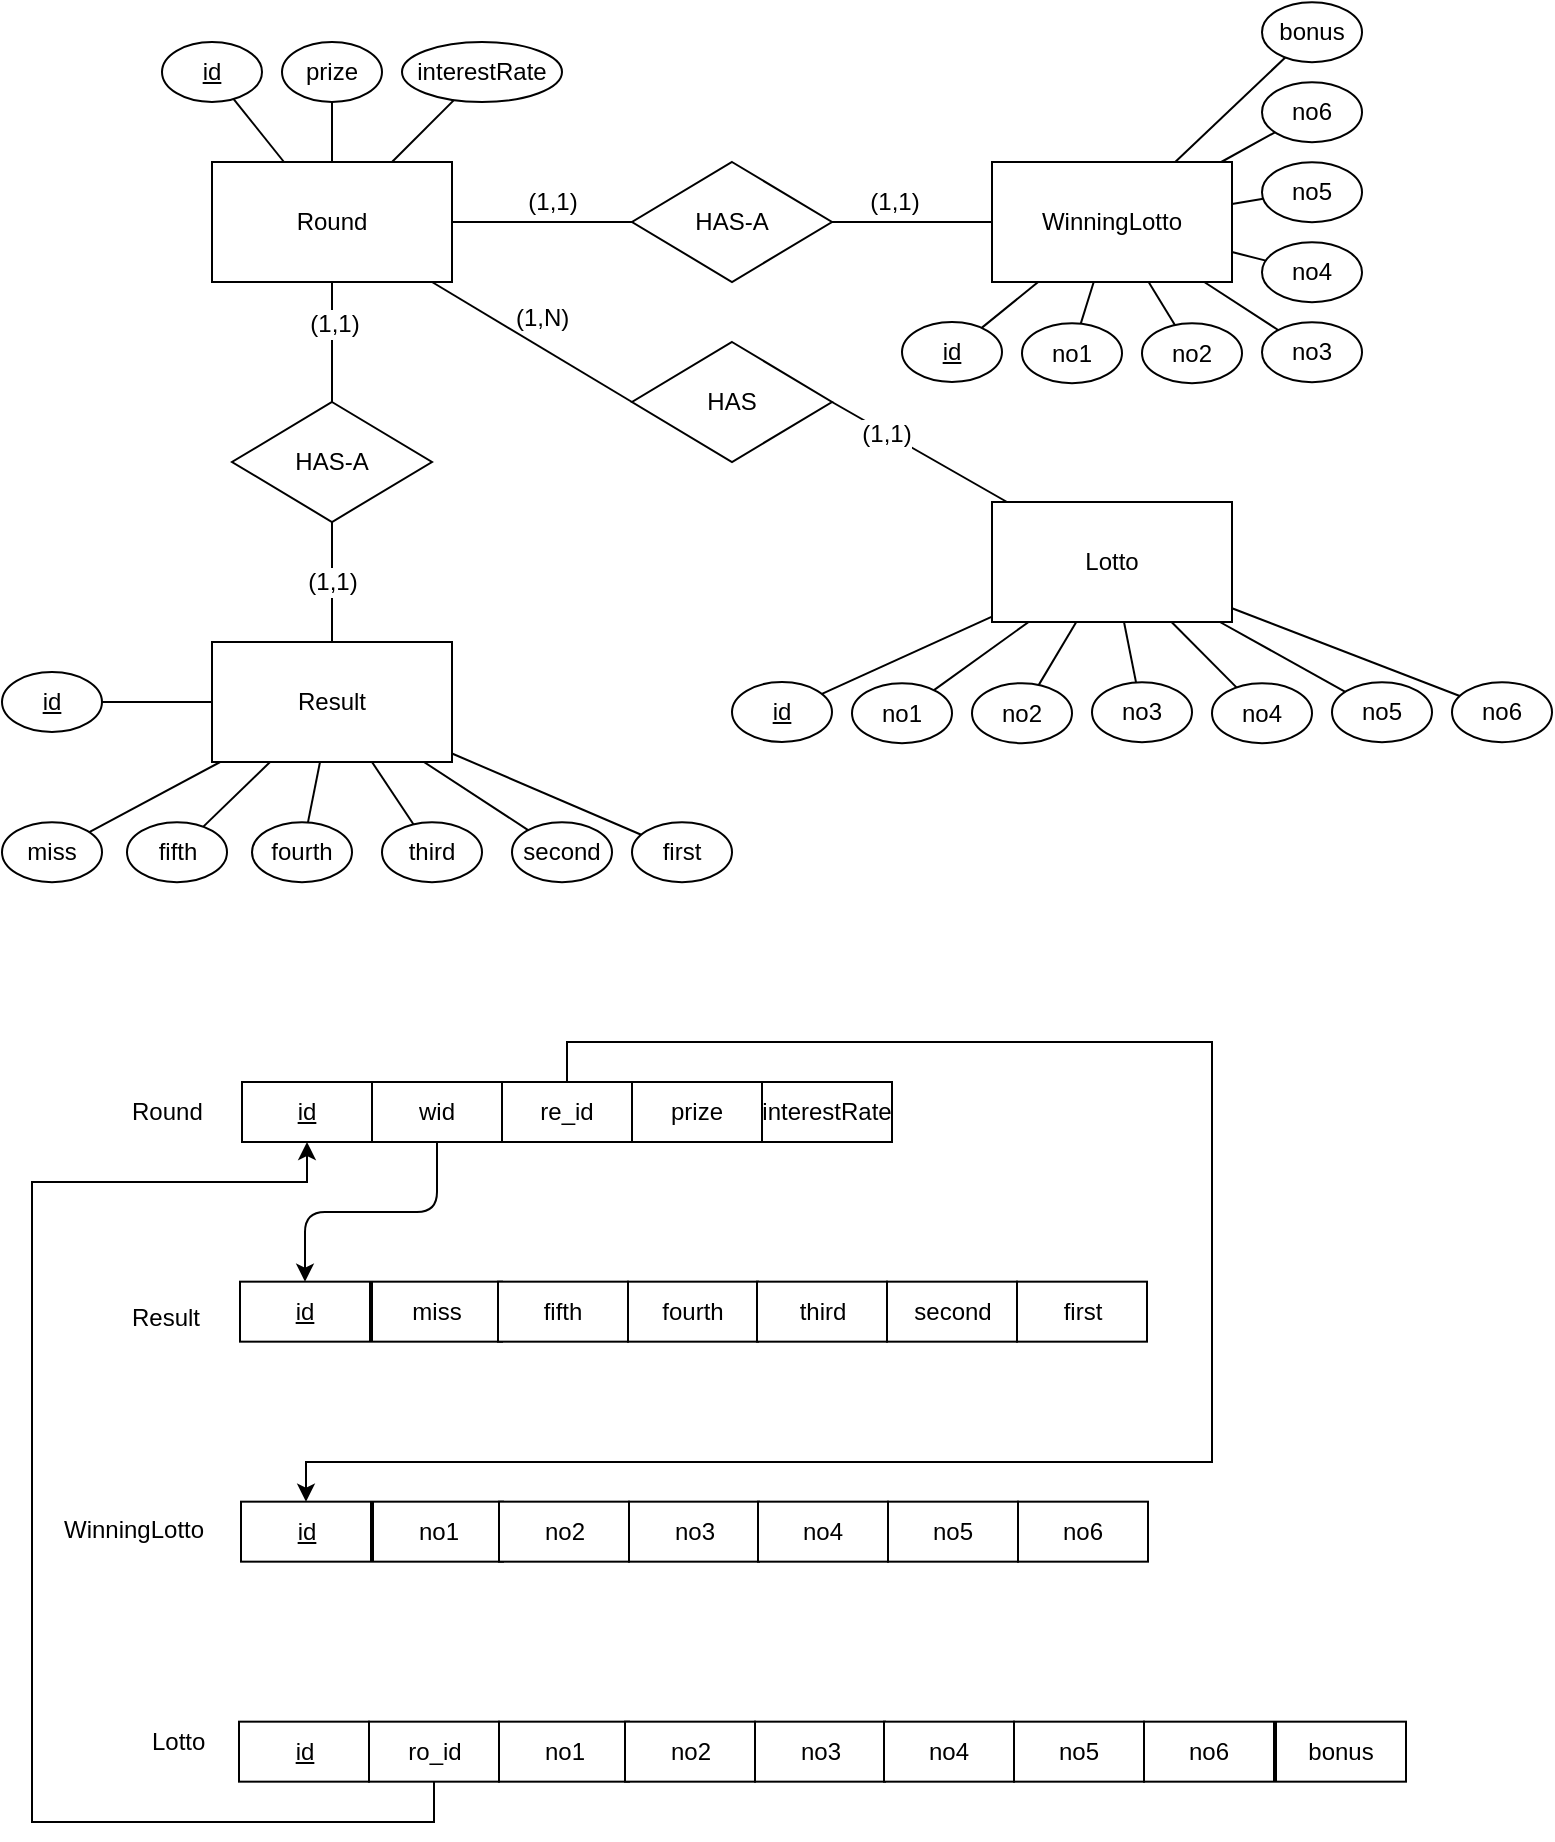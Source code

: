 <mxfile version="10.7.6" type="device"><diagram id="BzDHiezq56rt34KVZ13H" name="Page-1"><mxGraphModel dx="464" dy="896" grid="1" gridSize="10" guides="1" tooltips="1" connect="1" arrows="1" fold="1" page="1" pageScale="1" pageWidth="827" pageHeight="1169" math="0" shadow="0"><root><mxCell id="0"/><mxCell id="1" parent="0"/><mxCell id="VZZbP6aea10M6XwQ_esf-1" value="Round&lt;br&gt;" style="rounded=0;whiteSpace=wrap;html=1;" vertex="1" parent="1"><mxGeometry x="140" y="170" width="120" height="60" as="geometry"/></mxCell><mxCell id="VZZbP6aea10M6XwQ_esf-2" value="WinningLotto&lt;br&gt;" style="rounded=0;whiteSpace=wrap;html=1;" vertex="1" parent="1"><mxGeometry x="530" y="170" width="120" height="60" as="geometry"/></mxCell><mxCell id="VZZbP6aea10M6XwQ_esf-3" value="Lotto&lt;br&gt;" style="rounded=0;whiteSpace=wrap;html=1;" vertex="1" parent="1"><mxGeometry x="530" y="340" width="120" height="60" as="geometry"/></mxCell><mxCell id="VZZbP6aea10M6XwQ_esf-4" value="HAS-A" style="rhombus;whiteSpace=wrap;html=1;" vertex="1" parent="1"><mxGeometry x="350" y="170" width="100" height="60" as="geometry"/></mxCell><mxCell id="VZZbP6aea10M6XwQ_esf-5" value="HAS" style="rhombus;whiteSpace=wrap;html=1;" vertex="1" parent="1"><mxGeometry x="350" y="260" width="100" height="60" as="geometry"/></mxCell><mxCell id="VZZbP6aea10M6XwQ_esf-6" value="" style="endArrow=none;html=1;exitX=0;exitY=0.5;exitDx=0;exitDy=0;" edge="1" parent="1" source="VZZbP6aea10M6XwQ_esf-4" target="VZZbP6aea10M6XwQ_esf-1"><mxGeometry width="50" height="50" relative="1" as="geometry"><mxPoint x="140" y="470" as="sourcePoint"/><mxPoint x="190" y="420" as="targetPoint"/></mxGeometry></mxCell><mxCell id="VZZbP6aea10M6XwQ_esf-10" value="(1,1)" style="text;html=1;resizable=0;points=[];align=center;verticalAlign=middle;labelBackgroundColor=#ffffff;" vertex="1" connectable="0" parent="VZZbP6aea10M6XwQ_esf-6"><mxGeometry x="0.473" y="-1" relative="1" as="geometry"><mxPoint x="26.5" y="-9" as="offset"/></mxGeometry></mxCell><mxCell id="VZZbP6aea10M6XwQ_esf-7" value="" style="endArrow=none;html=1;exitX=1;exitY=0.5;exitDx=0;exitDy=0;" edge="1" parent="1" source="VZZbP6aea10M6XwQ_esf-4" target="VZZbP6aea10M6XwQ_esf-2"><mxGeometry width="50" height="50" relative="1" as="geometry"><mxPoint x="140" y="470" as="sourcePoint"/><mxPoint x="190" y="420" as="targetPoint"/></mxGeometry></mxCell><mxCell id="VZZbP6aea10M6XwQ_esf-11" value="(1,1)" style="text;html=1;resizable=0;points=[];align=center;verticalAlign=middle;labelBackgroundColor=#ffffff;" vertex="1" connectable="0" parent="VZZbP6aea10M6XwQ_esf-7"><mxGeometry x="-0.43" y="1" relative="1" as="geometry"><mxPoint x="7.5" y="-9" as="offset"/></mxGeometry></mxCell><mxCell id="VZZbP6aea10M6XwQ_esf-8" value="" style="endArrow=none;html=1;exitX=0;exitY=0.5;exitDx=0;exitDy=0;" edge="1" parent="1" source="VZZbP6aea10M6XwQ_esf-5" target="VZZbP6aea10M6XwQ_esf-1"><mxGeometry width="50" height="50" relative="1" as="geometry"><mxPoint x="140" y="470" as="sourcePoint"/><mxPoint x="190" y="420" as="targetPoint"/></mxGeometry></mxCell><mxCell id="VZZbP6aea10M6XwQ_esf-9" value="" style="endArrow=none;html=1;exitX=1;exitY=0.5;exitDx=0;exitDy=0;" edge="1" parent="1" source="VZZbP6aea10M6XwQ_esf-5" target="VZZbP6aea10M6XwQ_esf-3"><mxGeometry width="50" height="50" relative="1" as="geometry"><mxPoint x="140" y="540" as="sourcePoint"/><mxPoint x="190" y="490" as="targetPoint"/></mxGeometry></mxCell><mxCell id="VZZbP6aea10M6XwQ_esf-24" value="(1,1)" style="text;html=1;resizable=0;points=[];align=center;verticalAlign=middle;labelBackgroundColor=#ffffff;" vertex="1" connectable="0" parent="VZZbP6aea10M6XwQ_esf-9"><mxGeometry x="-0.382" relative="1" as="geometry"><mxPoint as="offset"/></mxGeometry></mxCell><mxCell id="VZZbP6aea10M6XwQ_esf-13" value="(1,N)" style="text;html=1;resizable=0;points=[];autosize=1;align=left;verticalAlign=top;spacingTop=-4;" vertex="1" parent="1"><mxGeometry x="290" y="238" width="40" height="20" as="geometry"/></mxCell><mxCell id="VZZbP6aea10M6XwQ_esf-15" value="Result" style="rounded=0;whiteSpace=wrap;html=1;" vertex="1" parent="1"><mxGeometry x="140" y="410" width="120" height="60" as="geometry"/></mxCell><mxCell id="VZZbP6aea10M6XwQ_esf-16" value="HAS-A" style="rhombus;whiteSpace=wrap;html=1;" vertex="1" parent="1"><mxGeometry x="150" y="290" width="100" height="60" as="geometry"/></mxCell><mxCell id="VZZbP6aea10M6XwQ_esf-17" value="" style="endArrow=none;html=1;" edge="1" parent="1" source="VZZbP6aea10M6XwQ_esf-16" target="VZZbP6aea10M6XwQ_esf-1"><mxGeometry width="50" height="50" relative="1" as="geometry"><mxPoint x="140" y="540" as="sourcePoint"/><mxPoint x="190" y="490" as="targetPoint"/></mxGeometry></mxCell><mxCell id="VZZbP6aea10M6XwQ_esf-19" value="(1,1)" style="text;html=1;resizable=0;points=[];align=center;verticalAlign=middle;labelBackgroundColor=#ffffff;" vertex="1" connectable="0" parent="VZZbP6aea10M6XwQ_esf-17"><mxGeometry x="0.305" y="-1" relative="1" as="geometry"><mxPoint as="offset"/></mxGeometry></mxCell><mxCell id="VZZbP6aea10M6XwQ_esf-18" value="" style="endArrow=none;html=1;" edge="1" parent="1" source="VZZbP6aea10M6XwQ_esf-15" target="VZZbP6aea10M6XwQ_esf-16"><mxGeometry width="50" height="50" relative="1" as="geometry"><mxPoint x="140" y="540" as="sourcePoint"/><mxPoint x="190" y="490" as="targetPoint"/></mxGeometry></mxCell><mxCell id="VZZbP6aea10M6XwQ_esf-20" value="(1,1)" style="text;html=1;resizable=0;points=[];align=center;verticalAlign=middle;labelBackgroundColor=#ffffff;" vertex="1" connectable="0" parent="1"><mxGeometry x="200" y="379.93" as="geometry"><mxPoint as="offset"/></mxGeometry></mxCell><mxCell id="VZZbP6aea10M6XwQ_esf-25" value="&lt;u&gt;id&lt;/u&gt;" style="ellipse;whiteSpace=wrap;html=1;" vertex="1" parent="1"><mxGeometry x="115" y="110" width="50" height="30" as="geometry"/></mxCell><mxCell id="VZZbP6aea10M6XwQ_esf-26" value="prize" style="ellipse;whiteSpace=wrap;html=1;" vertex="1" parent="1"><mxGeometry x="175" y="110" width="50" height="30" as="geometry"/></mxCell><mxCell id="VZZbP6aea10M6XwQ_esf-27" value="interestRate" style="ellipse;whiteSpace=wrap;html=1;" vertex="1" parent="1"><mxGeometry x="235" y="110" width="80" height="30" as="geometry"/></mxCell><mxCell id="VZZbP6aea10M6XwQ_esf-28" value="" style="endArrow=none;html=1;" edge="1" parent="1" source="VZZbP6aea10M6XwQ_esf-1" target="VZZbP6aea10M6XwQ_esf-25"><mxGeometry width="50" height="50" relative="1" as="geometry"><mxPoint x="50" y="540" as="sourcePoint"/><mxPoint x="100" y="490" as="targetPoint"/></mxGeometry></mxCell><mxCell id="VZZbP6aea10M6XwQ_esf-29" value="" style="endArrow=none;html=1;" edge="1" parent="1" source="VZZbP6aea10M6XwQ_esf-1" target="VZZbP6aea10M6XwQ_esf-26"><mxGeometry width="50" height="50" relative="1" as="geometry"><mxPoint x="150" y="207.551" as="sourcePoint"/><mxPoint x="109.953" y="205.916" as="targetPoint"/></mxGeometry></mxCell><mxCell id="VZZbP6aea10M6XwQ_esf-30" value="" style="endArrow=none;html=1;" edge="1" parent="1" source="VZZbP6aea10M6XwQ_esf-1" target="VZZbP6aea10M6XwQ_esf-27"><mxGeometry width="50" height="50" relative="1" as="geometry"><mxPoint x="150" y="186.478" as="sourcePoint"/><mxPoint x="115.992" y="173.146" as="targetPoint"/></mxGeometry></mxCell><mxCell id="VZZbP6aea10M6XwQ_esf-31" value="&lt;u&gt;id&lt;/u&gt;" style="ellipse;whiteSpace=wrap;html=1;" vertex="1" parent="1"><mxGeometry x="35" y="425" width="50" height="30" as="geometry"/></mxCell><mxCell id="VZZbP6aea10M6XwQ_esf-32" value="" style="endArrow=none;html=1;" edge="1" parent="1" source="VZZbP6aea10M6XwQ_esf-15" target="VZZbP6aea10M6XwQ_esf-31"><mxGeometry width="50" height="50" relative="1" as="geometry"><mxPoint x="30" y="540" as="sourcePoint"/><mxPoint x="80" y="490" as="targetPoint"/></mxGeometry></mxCell><mxCell id="VZZbP6aea10M6XwQ_esf-33" value="miss" style="ellipse;whiteSpace=wrap;html=1;" vertex="1" parent="1"><mxGeometry x="35" y="500.071" width="50" height="30" as="geometry"/></mxCell><mxCell id="VZZbP6aea10M6XwQ_esf-34" value="" style="endArrow=none;html=1;" edge="1" parent="1" source="VZZbP6aea10M6XwQ_esf-15" target="VZZbP6aea10M6XwQ_esf-33"><mxGeometry width="50" height="50" relative="1" as="geometry"><mxPoint x="50" y="560" as="sourcePoint"/><mxPoint x="100" y="510" as="targetPoint"/></mxGeometry></mxCell><mxCell id="VZZbP6aea10M6XwQ_esf-35" value="fifth" style="ellipse;whiteSpace=wrap;html=1;" vertex="1" parent="1"><mxGeometry x="97.5" y="500.071" width="50" height="30" as="geometry"/></mxCell><mxCell id="VZZbP6aea10M6XwQ_esf-36" value="fourth" style="ellipse;whiteSpace=wrap;html=1;" vertex="1" parent="1"><mxGeometry x="160" y="500.071" width="50" height="30" as="geometry"/></mxCell><mxCell id="VZZbP6aea10M6XwQ_esf-37" value="third" style="ellipse;whiteSpace=wrap;html=1;" vertex="1" parent="1"><mxGeometry x="225" y="500.071" width="50" height="30" as="geometry"/></mxCell><mxCell id="VZZbP6aea10M6XwQ_esf-38" value="second" style="ellipse;whiteSpace=wrap;html=1;" vertex="1" parent="1"><mxGeometry x="290" y="500.071" width="50" height="30" as="geometry"/></mxCell><mxCell id="VZZbP6aea10M6XwQ_esf-39" value="first" style="ellipse;whiteSpace=wrap;html=1;" vertex="1" parent="1"><mxGeometry x="350" y="500.071" width="50" height="30" as="geometry"/></mxCell><mxCell id="VZZbP6aea10M6XwQ_esf-40" value="" style="endArrow=none;html=1;" edge="1" parent="1" source="VZZbP6aea10M6XwQ_esf-35" target="VZZbP6aea10M6XwQ_esf-15"><mxGeometry width="50" height="50" relative="1" as="geometry"><mxPoint x="50" y="600" as="sourcePoint"/><mxPoint x="100" y="550" as="targetPoint"/></mxGeometry></mxCell><mxCell id="VZZbP6aea10M6XwQ_esf-41" value="" style="endArrow=none;html=1;" edge="1" parent="1" source="VZZbP6aea10M6XwQ_esf-36" target="VZZbP6aea10M6XwQ_esf-15"><mxGeometry width="50" height="50" relative="1" as="geometry"><mxPoint x="144.685" y="503.432" as="sourcePoint"/><mxPoint x="173.399" y="480" as="targetPoint"/></mxGeometry></mxCell><mxCell id="VZZbP6aea10M6XwQ_esf-42" value="" style="endArrow=none;html=1;" edge="1" parent="1" source="VZZbP6aea10M6XwQ_esf-37" target="VZZbP6aea10M6XwQ_esf-15"><mxGeometry width="50" height="50" relative="1" as="geometry"><mxPoint x="154.685" y="513.432" as="sourcePoint"/><mxPoint x="183.399" y="490" as="targetPoint"/></mxGeometry></mxCell><mxCell id="VZZbP6aea10M6XwQ_esf-43" value="" style="endArrow=none;html=1;" edge="1" parent="1" source="VZZbP6aea10M6XwQ_esf-38" target="VZZbP6aea10M6XwQ_esf-15"><mxGeometry width="50" height="50" relative="1" as="geometry"><mxPoint x="250.715" y="511.144" as="sourcePoint"/><mxPoint x="229.981" y="480" as="targetPoint"/></mxGeometry></mxCell><mxCell id="VZZbP6aea10M6XwQ_esf-44" value="" style="endArrow=none;html=1;" edge="1" parent="1" source="VZZbP6aea10M6XwQ_esf-39" target="VZZbP6aea10M6XwQ_esf-15"><mxGeometry width="50" height="50" relative="1" as="geometry"><mxPoint x="300.704" y="495.534" as="sourcePoint"/><mxPoint x="269.922" y="480" as="targetPoint"/></mxGeometry></mxCell><mxCell id="VZZbP6aea10M6XwQ_esf-45" value="&lt;u&gt;id&lt;/u&gt;" style="ellipse;whiteSpace=wrap;html=1;" vertex="1" parent="1"><mxGeometry x="400" y="430" width="50" height="30" as="geometry"/></mxCell><mxCell id="VZZbP6aea10M6XwQ_esf-46" value="no1" style="ellipse;whiteSpace=wrap;html=1;" vertex="1" parent="1"><mxGeometry x="460" y="430.571" width="50" height="30" as="geometry"/></mxCell><mxCell id="VZZbP6aea10M6XwQ_esf-47" value="no2" style="ellipse;whiteSpace=wrap;html=1;" vertex="1" parent="1"><mxGeometry x="520" y="430.571" width="50" height="30" as="geometry"/></mxCell><mxCell id="VZZbP6aea10M6XwQ_esf-48" value="no3" style="ellipse;whiteSpace=wrap;html=1;" vertex="1" parent="1"><mxGeometry x="580" y="430.071" width="50" height="30" as="geometry"/></mxCell><mxCell id="VZZbP6aea10M6XwQ_esf-49" value="no4" style="ellipse;whiteSpace=wrap;html=1;" vertex="1" parent="1"><mxGeometry x="640" y="430.571" width="50" height="30" as="geometry"/></mxCell><mxCell id="VZZbP6aea10M6XwQ_esf-50" value="no5" style="ellipse;whiteSpace=wrap;html=1;" vertex="1" parent="1"><mxGeometry x="700" y="430.071" width="50" height="30" as="geometry"/></mxCell><mxCell id="VZZbP6aea10M6XwQ_esf-51" value="no6" style="ellipse;whiteSpace=wrap;html=1;" vertex="1" parent="1"><mxGeometry x="760" y="430.071" width="50" height="30" as="geometry"/></mxCell><mxCell id="VZZbP6aea10M6XwQ_esf-52" value="" style="endArrow=none;html=1;" edge="1" parent="1" source="VZZbP6aea10M6XwQ_esf-45" target="VZZbP6aea10M6XwQ_esf-3"><mxGeometry width="50" height="50" relative="1" as="geometry"><mxPoint x="420" y="440" as="sourcePoint"/><mxPoint x="100" y="550" as="targetPoint"/></mxGeometry></mxCell><mxCell id="VZZbP6aea10M6XwQ_esf-53" value="" style="endArrow=none;html=1;" edge="1" parent="1" source="VZZbP6aea10M6XwQ_esf-46" target="VZZbP6aea10M6XwQ_esf-3"><mxGeometry width="50" height="50" relative="1" as="geometry"><mxPoint x="454.943" y="445.955" as="sourcePoint"/><mxPoint x="540" y="407.273" as="targetPoint"/></mxGeometry></mxCell><mxCell id="VZZbP6aea10M6XwQ_esf-54" value="" style="endArrow=none;html=1;" edge="1" parent="1" source="VZZbP6aea10M6XwQ_esf-47" target="VZZbP6aea10M6XwQ_esf-3"><mxGeometry width="50" height="50" relative="1" as="geometry"><mxPoint x="511.028" y="444.06" as="sourcePoint"/><mxPoint x="558.318" y="410" as="targetPoint"/></mxGeometry></mxCell><mxCell id="VZZbP6aea10M6XwQ_esf-55" value="" style="endArrow=none;html=1;" edge="1" parent="1" source="VZZbP6aea10M6XwQ_esf-48" target="VZZbP6aea10M6XwQ_esf-3"><mxGeometry width="50" height="50" relative="1" as="geometry"><mxPoint x="563.405" y="441.444" as="sourcePoint"/><mxPoint x="582.136" y="410" as="targetPoint"/></mxGeometry></mxCell><mxCell id="VZZbP6aea10M6XwQ_esf-56" value="" style="endArrow=none;html=1;" edge="1" parent="1" source="VZZbP6aea10M6XwQ_esf-49" target="VZZbP6aea10M6XwQ_esf-3"><mxGeometry width="50" height="50" relative="1" as="geometry"><mxPoint x="612.134" y="440.17" as="sourcePoint"/><mxPoint x="605.994" y="410" as="targetPoint"/></mxGeometry></mxCell><mxCell id="VZZbP6aea10M6XwQ_esf-57" value="" style="endArrow=none;html=1;" edge="1" parent="1" source="VZZbP6aea10M6XwQ_esf-50" target="VZZbP6aea10M6XwQ_esf-3"><mxGeometry width="50" height="50" relative="1" as="geometry"><mxPoint x="662.138" y="442.709" as="sourcePoint"/><mxPoint x="629.773" y="410" as="targetPoint"/></mxGeometry></mxCell><mxCell id="VZZbP6aea10M6XwQ_esf-58" value="" style="endArrow=none;html=1;" edge="1" parent="1" source="VZZbP6aea10M6XwQ_esf-51" target="VZZbP6aea10M6XwQ_esf-3"><mxGeometry width="50" height="50" relative="1" as="geometry"><mxPoint x="716.62" y="444.904" as="sourcePoint"/><mxPoint x="653.949" y="410" as="targetPoint"/></mxGeometry></mxCell><mxCell id="VZZbP6aea10M6XwQ_esf-59" value="&lt;u&gt;id&lt;/u&gt;" style="ellipse;whiteSpace=wrap;html=1;" vertex="1" parent="1"><mxGeometry x="485" y="250" width="50" height="30" as="geometry"/></mxCell><mxCell id="VZZbP6aea10M6XwQ_esf-60" value="no1" style="ellipse;whiteSpace=wrap;html=1;" vertex="1" parent="1"><mxGeometry x="545" y="250.571" width="50" height="30" as="geometry"/></mxCell><mxCell id="VZZbP6aea10M6XwQ_esf-61" value="no2" style="ellipse;whiteSpace=wrap;html=1;" vertex="1" parent="1"><mxGeometry x="605" y="250.571" width="50" height="30" as="geometry"/></mxCell><mxCell id="VZZbP6aea10M6XwQ_esf-62" value="no3" style="ellipse;whiteSpace=wrap;html=1;" vertex="1" parent="1"><mxGeometry x="665" y="250.071" width="50" height="30" as="geometry"/></mxCell><mxCell id="VZZbP6aea10M6XwQ_esf-63" value="no4" style="ellipse;whiteSpace=wrap;html=1;" vertex="1" parent="1"><mxGeometry x="665" y="210.071" width="50" height="30" as="geometry"/></mxCell><mxCell id="VZZbP6aea10M6XwQ_esf-64" value="no5" style="ellipse;whiteSpace=wrap;html=1;" vertex="1" parent="1"><mxGeometry x="665" y="170.071" width="50" height="30" as="geometry"/></mxCell><mxCell id="VZZbP6aea10M6XwQ_esf-65" value="no6" style="ellipse;whiteSpace=wrap;html=1;" vertex="1" parent="1"><mxGeometry x="665" y="130.071" width="50" height="30" as="geometry"/></mxCell><mxCell id="VZZbP6aea10M6XwQ_esf-66" value="bonus" style="ellipse;whiteSpace=wrap;html=1;" vertex="1" parent="1"><mxGeometry x="665" y="90.071" width="50" height="30" as="geometry"/></mxCell><mxCell id="VZZbP6aea10M6XwQ_esf-67" value="" style="endArrow=none;html=1;" edge="1" parent="1" source="VZZbP6aea10M6XwQ_esf-59" target="VZZbP6aea10M6XwQ_esf-2"><mxGeometry width="50" height="50" relative="1" as="geometry"><mxPoint x="170" y="600" as="sourcePoint"/><mxPoint x="220" y="550" as="targetPoint"/></mxGeometry></mxCell><mxCell id="VZZbP6aea10M6XwQ_esf-68" value="" style="endArrow=none;html=1;" edge="1" parent="1" source="VZZbP6aea10M6XwQ_esf-60" target="VZZbP6aea10M6XwQ_esf-2"><mxGeometry width="50" height="50" relative="1" as="geometry"><mxPoint x="534.841" y="262.929" as="sourcePoint"/><mxPoint x="563.077" y="240" as="targetPoint"/></mxGeometry></mxCell><mxCell id="VZZbP6aea10M6XwQ_esf-69" value="" style="endArrow=none;html=1;" edge="1" parent="1" source="VZZbP6aea10M6XwQ_esf-61" target="VZZbP6aea10M6XwQ_esf-2"><mxGeometry width="50" height="50" relative="1" as="geometry"><mxPoint x="584.29" y="260.794" as="sourcePoint"/><mxPoint x="590.85" y="240" as="targetPoint"/></mxGeometry></mxCell><mxCell id="VZZbP6aea10M6XwQ_esf-70" value="" style="endArrow=none;html=1;" edge="1" parent="1" source="VZZbP6aea10M6XwQ_esf-62" target="VZZbP6aea10M6XwQ_esf-2"><mxGeometry width="50" height="50" relative="1" as="geometry"><mxPoint x="631.572" y="261.449" as="sourcePoint"/><mxPoint x="618.301" y="240" as="targetPoint"/></mxGeometry></mxCell><mxCell id="VZZbP6aea10M6XwQ_esf-71" value="" style="endArrow=none;html=1;" edge="1" parent="1" source="VZZbP6aea10M6XwQ_esf-63" target="VZZbP6aea10M6XwQ_esf-2"><mxGeometry width="50" height="50" relative="1" as="geometry"><mxPoint x="683.028" y="264.058" as="sourcePoint"/><mxPoint x="646.103" y="240" as="targetPoint"/></mxGeometry></mxCell><mxCell id="VZZbP6aea10M6XwQ_esf-72" value="" style="endArrow=none;html=1;" edge="1" parent="1" source="VZZbP6aea10M6XwQ_esf-64" target="VZZbP6aea10M6XwQ_esf-2"><mxGeometry width="50" height="50" relative="1" as="geometry"><mxPoint x="676.826" y="229.444" as="sourcePoint"/><mxPoint x="660" y="225.043" as="targetPoint"/></mxGeometry></mxCell><mxCell id="VZZbP6aea10M6XwQ_esf-74" value="" style="endArrow=none;html=1;" edge="1" parent="1" source="VZZbP6aea10M6XwQ_esf-65" target="VZZbP6aea10M6XwQ_esf-2"><mxGeometry width="50" height="50" relative="1" as="geometry"><mxPoint x="675.68" y="198.546" as="sourcePoint"/><mxPoint x="660" y="201.043" as="targetPoint"/></mxGeometry></mxCell><mxCell id="VZZbP6aea10M6XwQ_esf-75" value="" style="endArrow=none;html=1;" edge="1" parent="1" source="VZZbP6aea10M6XwQ_esf-66" target="VZZbP6aea10M6XwQ_esf-2"><mxGeometry width="50" height="50" relative="1" as="geometry"><mxPoint x="681.484" y="165.15" as="sourcePoint"/><mxPoint x="654.616" y="180" as="targetPoint"/></mxGeometry></mxCell><mxCell id="VZZbP6aea10M6XwQ_esf-77" value="&lt;u&gt;id&lt;/u&gt;" style="rounded=0;whiteSpace=wrap;html=1;" vertex="1" parent="1"><mxGeometry x="155" y="630" width="65" height="30" as="geometry"/></mxCell><mxCell id="VZZbP6aea10M6XwQ_esf-78" value="prize" style="rounded=0;whiteSpace=wrap;html=1;" vertex="1" parent="1"><mxGeometry x="350" y="630" width="65" height="30" as="geometry"/></mxCell><mxCell id="VZZbP6aea10M6XwQ_esf-79" value="interestRate" style="rounded=0;whiteSpace=wrap;html=1;" vertex="1" parent="1"><mxGeometry x="415" y="630" width="65" height="30" as="geometry"/></mxCell><mxCell id="VZZbP6aea10M6XwQ_esf-80" value="wid" style="rounded=0;whiteSpace=wrap;html=1;" vertex="1" parent="1"><mxGeometry x="220" y="630" width="65" height="30" as="geometry"/></mxCell><mxCell id="VZZbP6aea10M6XwQ_esf-116" value="" style="edgeStyle=orthogonalEdgeStyle;rounded=0;orthogonalLoop=1;jettySize=auto;html=1;" edge="1" parent="1" source="VZZbP6aea10M6XwQ_esf-81" target="VZZbP6aea10M6XwQ_esf-91"><mxGeometry relative="1" as="geometry"><mxPoint x="317.5" y="550" as="targetPoint"/><Array as="points"><mxPoint x="318" y="610"/><mxPoint x="640" y="610"/><mxPoint x="640" y="820"/><mxPoint x="187" y="820"/></Array></mxGeometry></mxCell><mxCell id="VZZbP6aea10M6XwQ_esf-81" value="re_id" style="rounded=0;whiteSpace=wrap;html=1;" vertex="1" parent="1"><mxGeometry x="285" y="630" width="65" height="30" as="geometry"/></mxCell><mxCell id="VZZbP6aea10M6XwQ_esf-83" value="&lt;u&gt;id&lt;/u&gt;" style="rounded=0;whiteSpace=wrap;html=1;" vertex="1" parent="1"><mxGeometry x="154" y="729.833" width="65" height="30" as="geometry"/></mxCell><mxCell id="VZZbP6aea10M6XwQ_esf-85" value="miss" style="rounded=0;whiteSpace=wrap;html=1;" vertex="1" parent="1"><mxGeometry x="220" y="729.833" width="65" height="30" as="geometry"/></mxCell><mxCell id="VZZbP6aea10M6XwQ_esf-86" value="fifth" style="rounded=0;whiteSpace=wrap;html=1;" vertex="1" parent="1"><mxGeometry x="283" y="729.833" width="65" height="30" as="geometry"/></mxCell><mxCell id="VZZbP6aea10M6XwQ_esf-87" value="fourth" style="rounded=0;whiteSpace=wrap;html=1;" vertex="1" parent="1"><mxGeometry x="348" y="729.833" width="65" height="30" as="geometry"/></mxCell><mxCell id="VZZbP6aea10M6XwQ_esf-88" value="third" style="rounded=0;whiteSpace=wrap;html=1;" vertex="1" parent="1"><mxGeometry x="412.5" y="729.833" width="65" height="30" as="geometry"/></mxCell><mxCell id="VZZbP6aea10M6XwQ_esf-89" value="second" style="rounded=0;whiteSpace=wrap;html=1;" vertex="1" parent="1"><mxGeometry x="477.5" y="729.833" width="65" height="30" as="geometry"/></mxCell><mxCell id="VZZbP6aea10M6XwQ_esf-90" value="first" style="rounded=0;whiteSpace=wrap;html=1;" vertex="1" parent="1"><mxGeometry x="542.5" y="729.833" width="65" height="30" as="geometry"/></mxCell><mxCell id="VZZbP6aea10M6XwQ_esf-91" value="&lt;u&gt;id&lt;/u&gt;" style="rounded=0;whiteSpace=wrap;html=1;" vertex="1" parent="1"><mxGeometry x="154.5" y="839.833" width="65" height="30" as="geometry"/></mxCell><mxCell id="VZZbP6aea10M6XwQ_esf-93" value="no1" style="rounded=0;whiteSpace=wrap;html=1;" vertex="1" parent="1"><mxGeometry x="220.5" y="839.833" width="65" height="30" as="geometry"/></mxCell><mxCell id="VZZbP6aea10M6XwQ_esf-94" value="no2" style="rounded=0;whiteSpace=wrap;html=1;" vertex="1" parent="1"><mxGeometry x="283.5" y="839.833" width="65" height="30" as="geometry"/></mxCell><mxCell id="VZZbP6aea10M6XwQ_esf-95" value="no3" style="rounded=0;whiteSpace=wrap;html=1;" vertex="1" parent="1"><mxGeometry x="348.5" y="839.833" width="65" height="30" as="geometry"/></mxCell><mxCell id="VZZbP6aea10M6XwQ_esf-96" value="no4" style="rounded=0;whiteSpace=wrap;html=1;" vertex="1" parent="1"><mxGeometry x="413" y="839.833" width="65" height="30" as="geometry"/></mxCell><mxCell id="VZZbP6aea10M6XwQ_esf-97" value="no5" style="rounded=0;whiteSpace=wrap;html=1;" vertex="1" parent="1"><mxGeometry x="478" y="839.833" width="65" height="30" as="geometry"/></mxCell><mxCell id="VZZbP6aea10M6XwQ_esf-98" value="no6" style="rounded=0;whiteSpace=wrap;html=1;" vertex="1" parent="1"><mxGeometry x="543" y="839.833" width="65" height="30" as="geometry"/></mxCell><mxCell id="VZZbP6aea10M6XwQ_esf-99" value="&lt;u&gt;id&lt;/u&gt;" style="rounded=0;whiteSpace=wrap;html=1;" vertex="1" parent="1"><mxGeometry x="153.5" y="949.833" width="65" height="30" as="geometry"/></mxCell><mxCell id="VZZbP6aea10M6XwQ_esf-118" value="" style="edgeStyle=orthogonalEdgeStyle;rounded=0;orthogonalLoop=1;jettySize=auto;html=1;entryX=0.5;entryY=1;entryDx=0;entryDy=0;" edge="1" parent="1" source="VZZbP6aea10M6XwQ_esf-100" target="VZZbP6aea10M6XwQ_esf-77"><mxGeometry relative="1" as="geometry"><mxPoint x="251" y="1059.833" as="targetPoint"/><Array as="points"><mxPoint x="251" y="1000"/><mxPoint x="50" y="1000"/><mxPoint x="50" y="680"/><mxPoint x="188" y="680"/></Array></mxGeometry></mxCell><mxCell id="VZZbP6aea10M6XwQ_esf-100" value="ro_id" style="rounded=0;whiteSpace=wrap;html=1;" vertex="1" parent="1"><mxGeometry x="218.5" y="949.833" width="65" height="30" as="geometry"/></mxCell><mxCell id="VZZbP6aea10M6XwQ_esf-101" value="no1" style="rounded=0;whiteSpace=wrap;html=1;" vertex="1" parent="1"><mxGeometry x="283.5" y="949.833" width="65" height="30" as="geometry"/></mxCell><mxCell id="VZZbP6aea10M6XwQ_esf-102" value="no2" style="rounded=0;whiteSpace=wrap;html=1;" vertex="1" parent="1"><mxGeometry x="346.5" y="949.833" width="65" height="30" as="geometry"/></mxCell><mxCell id="VZZbP6aea10M6XwQ_esf-103" value="no3" style="rounded=0;whiteSpace=wrap;html=1;" vertex="1" parent="1"><mxGeometry x="411.5" y="949.833" width="65" height="30" as="geometry"/></mxCell><mxCell id="VZZbP6aea10M6XwQ_esf-104" value="no4" style="rounded=0;whiteSpace=wrap;html=1;" vertex="1" parent="1"><mxGeometry x="476" y="949.833" width="65" height="30" as="geometry"/></mxCell><mxCell id="VZZbP6aea10M6XwQ_esf-105" value="no5" style="rounded=0;whiteSpace=wrap;html=1;" vertex="1" parent="1"><mxGeometry x="541" y="949.833" width="65" height="30" as="geometry"/></mxCell><mxCell id="VZZbP6aea10M6XwQ_esf-106" value="no6" style="rounded=0;whiteSpace=wrap;html=1;" vertex="1" parent="1"><mxGeometry x="606" y="949.833" width="65" height="30" as="geometry"/></mxCell><mxCell id="VZZbP6aea10M6XwQ_esf-107" value="bonus" style="rounded=0;whiteSpace=wrap;html=1;" vertex="1" parent="1"><mxGeometry x="672" y="949.833" width="65" height="30" as="geometry"/></mxCell><mxCell id="VZZbP6aea10M6XwQ_esf-108" value="Round" style="text;html=1;resizable=0;points=[];autosize=1;align=left;verticalAlign=top;spacingTop=-4;" vertex="1" parent="1"><mxGeometry x="97.5" y="635" width="50" height="20" as="geometry"/></mxCell><mxCell id="VZZbP6aea10M6XwQ_esf-109" value="WinningLotto" style="text;html=1;resizable=0;points=[];autosize=1;align=left;verticalAlign=top;spacingTop=-4;" vertex="1" parent="1"><mxGeometry x="63.5" y="843.5" width="90" height="20" as="geometry"/></mxCell><mxCell id="VZZbP6aea10M6XwQ_esf-110" value="Result" style="text;html=1;resizable=0;points=[];autosize=1;align=left;verticalAlign=top;spacingTop=-4;" vertex="1" parent="1"><mxGeometry x="97.5" y="737.5" width="50" height="20" as="geometry"/></mxCell><mxCell id="VZZbP6aea10M6XwQ_esf-111" value="Lotto" style="text;html=1;resizable=0;points=[];autosize=1;align=left;verticalAlign=top;spacingTop=-4;" vertex="1" parent="1"><mxGeometry x="107.5" y="950" width="40" height="20" as="geometry"/></mxCell><mxCell id="VZZbP6aea10M6XwQ_esf-112" value="" style="edgeStyle=elbowEdgeStyle;elbow=vertical;endArrow=classic;html=1;" edge="1" parent="1" source="VZZbP6aea10M6XwQ_esf-80" target="VZZbP6aea10M6XwQ_esf-83"><mxGeometry width="50" height="50" relative="1" as="geometry"><mxPoint x="40" y="1050" as="sourcePoint"/><mxPoint x="90" y="1000" as="targetPoint"/></mxGeometry></mxCell></root></mxGraphModel></diagram></mxfile>